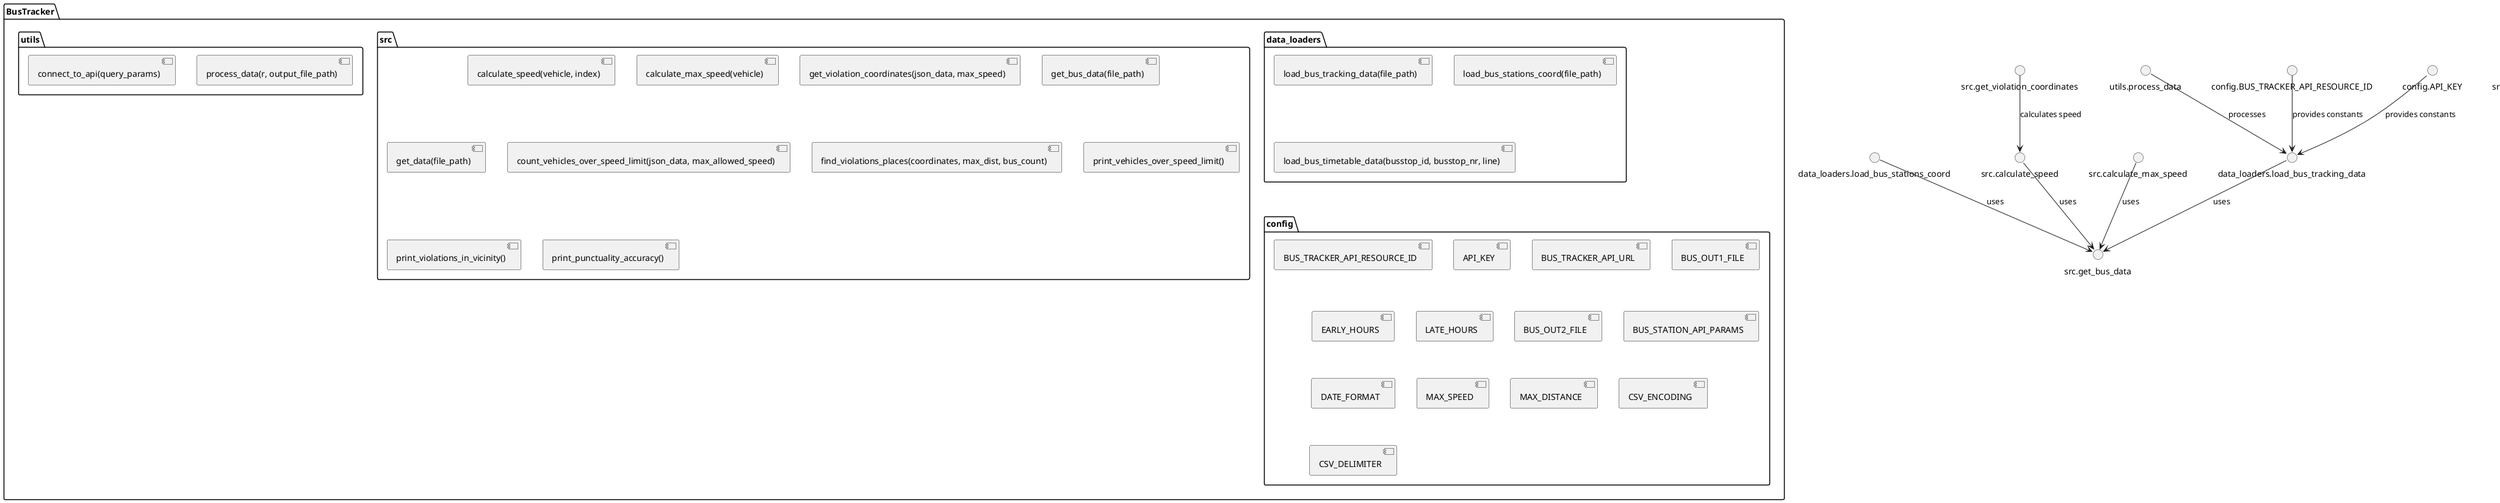 @startuml
package "BusTracker" {
    package "data_loaders" {
        [load_bus_tracking_data(file_path)]
        [load_bus_stations_coord(file_path)]
        [load_bus_timetable_data(busstop_id, busstop_nr, line)]
    }

    package "src" {
        [calculate_speed(vehicle, index)]
        [calculate_max_speed(vehicle)]
        [get_violation_coordinates(json_data, max_speed)]
        [get_bus_data(file_path)]
        [get_data(file_path)]
        [count_vehicles_over_speed_limit(json_data, max_allowed_speed)]
        [find_violations_places(coordinates, max_dist, bus_count)]
        [print_vehicles_over_speed_limit()]
        [print_violations_in_vicinity()]
        [print_punctuality_accuracy()]
    }

    package "utils" {
        [process_data(r, output_file_path)]
        [connect_to_api(query_params)]
    }

    package "config" {
        [BUS_TRACKER_API_RESOURCE_ID]
        [API_KEY]
        [BUS_TRACKER_API_URL]
        [BUS_OUT1_FILE]
        [EARLY_HOURS]
        [LATE_HOURS]
        [BUS_OUT2_FILE]
        [BUS_STATION_API_PARAMS]
        [DATE_FORMAT]
        [MAX_SPEED]
        [MAX_DISTANCE]
        [CSV_ENCODING]
        [CSV_DELIMITER]
    }
}

' Defining vertical relationships (longer diagram)
data_loaders.load_bus_tracking_data -down-> src.get_bus_data : "uses"
data_loaders.load_bus_stations_coord -down-> src.get_bus_data : "uses"
data_loaders.load_bus_timetable_data -down-> src.get_data : "uses"
src.calculate_speed -down-> src.get_bus_data : "uses"
src.calculate_max_speed -down-> src.get_bus_data : "uses"
src.get_violation_coordinates -down-> src.calculate_speed : "calculates speed"
src.count_vehicles_over_speed_limit -down-> src.get_data : "uses"
src.find_violations_places -down-> src.get_data : "uses"
src.print_vehicles_over_speed_limit -down-> src.count_vehicles_over_speed_limit : "uses"
src.print_violations_in_vicinity -down-> src.find_violations_places : "uses"
src.print_punctuality_accuracy -down-> src.count_vehicles_over_speed_limit : "uses"
utils.process_data -down-> data_loaders.load_bus_tracking_data : "processes"
utils.connect_to_api -down-> data_loaders.load_bus_timetable_data : "uses"
config.BUS_TRACKER_API_RESOURCE_ID -down-> data_loaders.load_bus_tracking_data : "provides constants"
config.API_KEY -down-> data_loaders.load_bus_tracking_data : "provides constants"
config.BUS_OUT1_FILE -down-> src.get_data : "provides constants"

@enduml
